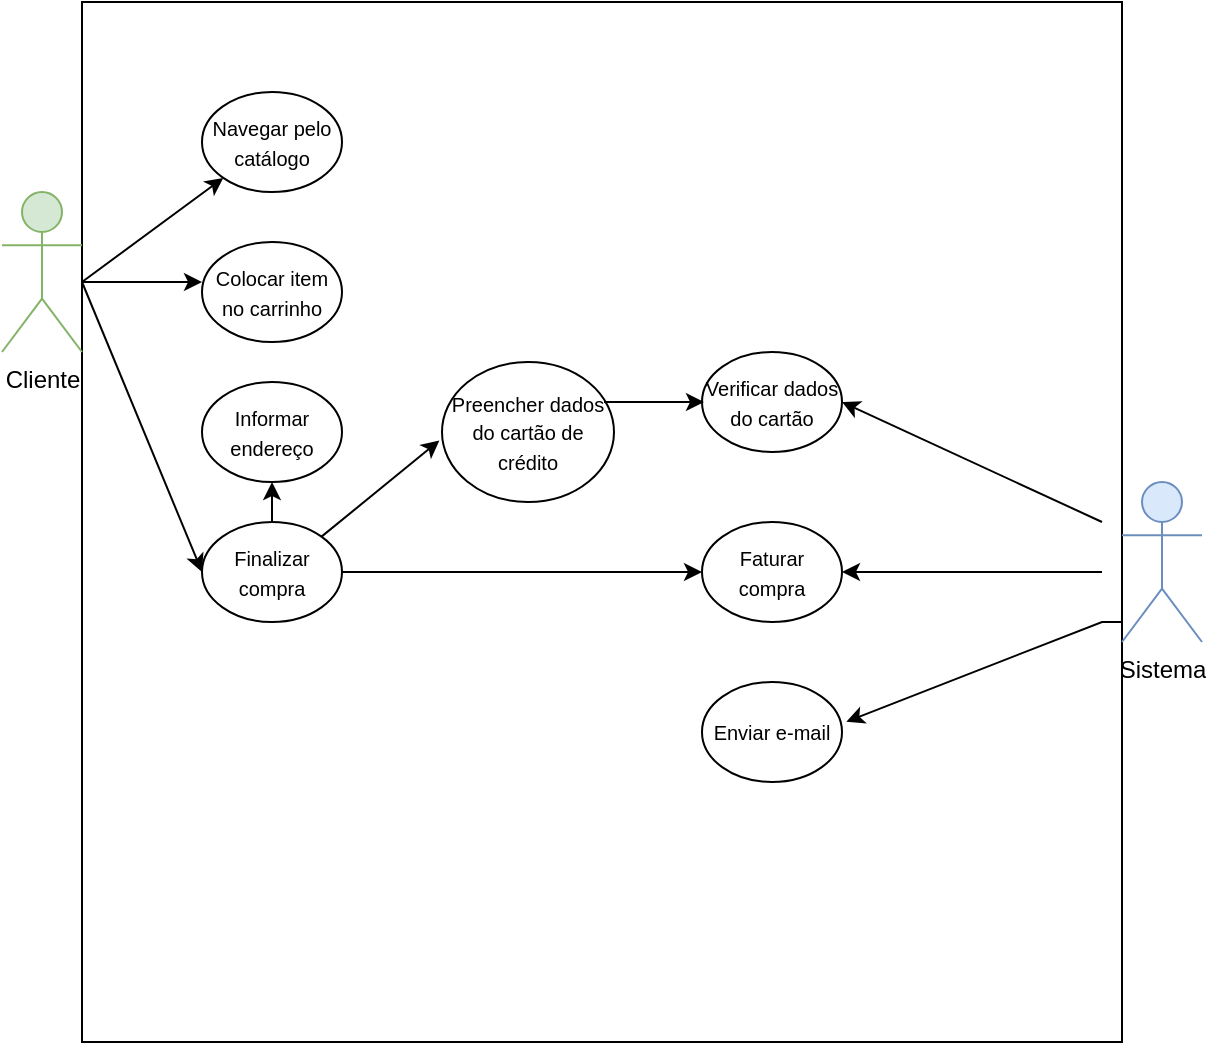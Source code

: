 <mxfile version="26.1.0" pages="7">
  <diagram name="Casos de uso" id="3kVIo4eg2QqNgPROLwEW">
    <mxGraphModel dx="2391" dy="1103" grid="1" gridSize="10" guides="1" tooltips="1" connect="1" arrows="1" fold="1" page="1" pageScale="1" pageWidth="827" pageHeight="1169" math="0" shadow="0">
      <root>
        <mxCell id="0" />
        <mxCell id="1" parent="0" />
        <mxCell id="ZWJqEuKlQdRkLdHSnDZM-1" value="" style="whiteSpace=wrap;html=1;aspect=fixed;" vertex="1" parent="1">
          <mxGeometry x="154" y="280" width="520" height="520" as="geometry" />
        </mxCell>
        <mxCell id="ZWJqEuKlQdRkLdHSnDZM-2" value="Cliente" style="shape=umlActor;verticalLabelPosition=bottom;verticalAlign=top;html=1;outlineConnect=0;fillColor=#d5e8d4;strokeColor=#82b366;" vertex="1" parent="1">
          <mxGeometry x="114" y="375" width="40" height="80" as="geometry" />
        </mxCell>
        <mxCell id="ZWJqEuKlQdRkLdHSnDZM-3" value="Sistema" style="shape=umlActor;verticalLabelPosition=bottom;verticalAlign=top;html=1;outlineConnect=0;fillColor=#dae8fc;strokeColor=#6c8ebf;" vertex="1" parent="1">
          <mxGeometry x="674" y="520" width="40" height="80" as="geometry" />
        </mxCell>
        <mxCell id="ZWJqEuKlQdRkLdHSnDZM-4" value="&lt;font size=&quot;1&quot;&gt;Navegar pelo catálogo&lt;/font&gt;" style="ellipse;whiteSpace=wrap;html=1;" vertex="1" parent="1">
          <mxGeometry x="214" y="325" width="70" height="50" as="geometry" />
        </mxCell>
        <mxCell id="ZWJqEuKlQdRkLdHSnDZM-5" value="&lt;font size=&quot;1&quot;&gt;Colocar item no carrinho&lt;/font&gt;" style="ellipse;whiteSpace=wrap;html=1;" vertex="1" parent="1">
          <mxGeometry x="214" y="400" width="70" height="50" as="geometry" />
        </mxCell>
        <mxCell id="ZWJqEuKlQdRkLdHSnDZM-6" value="&lt;font size=&quot;1&quot;&gt;Finalizar compra&lt;/font&gt;" style="ellipse;whiteSpace=wrap;html=1;" vertex="1" parent="1">
          <mxGeometry x="214" y="540" width="70" height="50" as="geometry" />
        </mxCell>
        <mxCell id="ZWJqEuKlQdRkLdHSnDZM-7" value="&lt;font size=&quot;1&quot;&gt;Informar endereço&lt;/font&gt;" style="ellipse;whiteSpace=wrap;html=1;" vertex="1" parent="1">
          <mxGeometry x="214" y="470" width="70" height="50" as="geometry" />
        </mxCell>
        <mxCell id="ZWJqEuKlQdRkLdHSnDZM-8" value="&lt;font size=&quot;1&quot;&gt;Preencher dados do cartão de crédito&lt;/font&gt;" style="ellipse;whiteSpace=wrap;html=1;" vertex="1" parent="1">
          <mxGeometry x="334" y="460" width="86" height="70" as="geometry" />
        </mxCell>
        <mxCell id="ZWJqEuKlQdRkLdHSnDZM-9" value="&lt;font size=&quot;1&quot;&gt;Verificar dados do cartão&lt;/font&gt;" style="ellipse;whiteSpace=wrap;html=1;" vertex="1" parent="1">
          <mxGeometry x="464" y="455" width="70" height="50" as="geometry" />
        </mxCell>
        <mxCell id="ZWJqEuKlQdRkLdHSnDZM-10" value="&lt;font size=&quot;1&quot;&gt;Faturar compra&lt;/font&gt;" style="ellipse;whiteSpace=wrap;html=1;" vertex="1" parent="1">
          <mxGeometry x="464" y="540" width="70" height="50" as="geometry" />
        </mxCell>
        <mxCell id="ZWJqEuKlQdRkLdHSnDZM-11" value="&lt;font size=&quot;1&quot;&gt;Enviar e-mail&lt;/font&gt;" style="ellipse;whiteSpace=wrap;html=1;" vertex="1" parent="1">
          <mxGeometry x="464" y="620" width="70" height="50" as="geometry" />
        </mxCell>
        <mxCell id="ZWJqEuKlQdRkLdHSnDZM-12" value="" style="endArrow=classic;html=1;rounded=0;entryX=1.031;entryY=0.397;entryDx=0;entryDy=0;entryPerimeter=0;" edge="1" parent="1" target="ZWJqEuKlQdRkLdHSnDZM-11">
          <mxGeometry width="50" height="50" relative="1" as="geometry">
            <mxPoint x="674" y="590" as="sourcePoint" />
            <mxPoint x="544" y="590" as="targetPoint" />
            <Array as="points">
              <mxPoint x="664" y="590" />
            </Array>
          </mxGeometry>
        </mxCell>
        <mxCell id="ZWJqEuKlQdRkLdHSnDZM-13" value="" style="endArrow=classic;html=1;rounded=0;entryX=1;entryY=0.5;entryDx=0;entryDy=0;" edge="1" parent="1" target="ZWJqEuKlQdRkLdHSnDZM-10">
          <mxGeometry width="50" height="50" relative="1" as="geometry">
            <mxPoint x="664" y="565" as="sourcePoint" />
            <mxPoint x="544" y="530" as="targetPoint" />
            <Array as="points">
              <mxPoint x="604" y="565" />
            </Array>
          </mxGeometry>
        </mxCell>
        <mxCell id="ZWJqEuKlQdRkLdHSnDZM-14" value="" style="endArrow=classic;html=1;rounded=0;entryX=1;entryY=0.5;entryDx=0;entryDy=0;" edge="1" parent="1" target="ZWJqEuKlQdRkLdHSnDZM-9">
          <mxGeometry width="50" height="50" relative="1" as="geometry">
            <mxPoint x="664" y="540" as="sourcePoint" />
            <mxPoint x="544" y="460" as="targetPoint" />
            <Array as="points" />
          </mxGeometry>
        </mxCell>
        <mxCell id="ZWJqEuKlQdRkLdHSnDZM-15" value="" style="endArrow=classic;html=1;rounded=0;entryX=0;entryY=0.5;entryDx=0;entryDy=0;" edge="1" parent="1">
          <mxGeometry width="50" height="50" relative="1" as="geometry">
            <mxPoint x="415" y="480" as="sourcePoint" />
            <mxPoint x="465.0" y="480" as="targetPoint" />
          </mxGeometry>
        </mxCell>
        <mxCell id="ZWJqEuKlQdRkLdHSnDZM-16" value="" style="endArrow=classic;html=1;rounded=0;" edge="1" parent="1" target="ZWJqEuKlQdRkLdHSnDZM-4">
          <mxGeometry width="50" height="50" relative="1" as="geometry">
            <mxPoint x="154" y="420" as="sourcePoint" />
            <mxPoint x="444" y="470" as="targetPoint" />
          </mxGeometry>
        </mxCell>
        <mxCell id="ZWJqEuKlQdRkLdHSnDZM-17" value="" style="endArrow=classic;html=1;rounded=0;entryX=0;entryY=0.4;entryDx=0;entryDy=0;entryPerimeter=0;" edge="1" parent="1" target="ZWJqEuKlQdRkLdHSnDZM-5">
          <mxGeometry width="50" height="50" relative="1" as="geometry">
            <mxPoint x="154" y="420" as="sourcePoint" />
            <mxPoint x="204" y="420" as="targetPoint" />
          </mxGeometry>
        </mxCell>
        <mxCell id="ZWJqEuKlQdRkLdHSnDZM-18" value="" style="endArrow=classic;html=1;rounded=0;entryX=0.5;entryY=1;entryDx=0;entryDy=0;exitX=0.5;exitY=0;exitDx=0;exitDy=0;" edge="1" parent="1" source="ZWJqEuKlQdRkLdHSnDZM-6" target="ZWJqEuKlQdRkLdHSnDZM-7">
          <mxGeometry width="50" height="50" relative="1" as="geometry">
            <mxPoint x="154" y="420" as="sourcePoint" />
            <mxPoint x="214" y="430" as="targetPoint" />
          </mxGeometry>
        </mxCell>
        <mxCell id="ZWJqEuKlQdRkLdHSnDZM-19" value="" style="endArrow=classic;html=1;rounded=0;entryX=0;entryY=0.5;entryDx=0;entryDy=0;" edge="1" parent="1" target="ZWJqEuKlQdRkLdHSnDZM-6">
          <mxGeometry width="50" height="50" relative="1" as="geometry">
            <mxPoint x="154" y="420" as="sourcePoint" />
            <mxPoint x="184" y="490" as="targetPoint" />
          </mxGeometry>
        </mxCell>
        <mxCell id="ZWJqEuKlQdRkLdHSnDZM-20" value="" style="endArrow=classic;html=1;rounded=0;exitX=1;exitY=0;exitDx=0;exitDy=0;entryX=-0.015;entryY=0.561;entryDx=0;entryDy=0;entryPerimeter=0;" edge="1" parent="1" source="ZWJqEuKlQdRkLdHSnDZM-6" target="ZWJqEuKlQdRkLdHSnDZM-8">
          <mxGeometry width="50" height="50" relative="1" as="geometry">
            <mxPoint x="272" y="550" as="sourcePoint" />
            <mxPoint x="322" y="500" as="targetPoint" />
            <Array as="points" />
          </mxGeometry>
        </mxCell>
        <mxCell id="ZWJqEuKlQdRkLdHSnDZM-21" value="" style="endArrow=classic;html=1;rounded=0;exitX=1;exitY=0.5;exitDx=0;exitDy=0;entryX=0;entryY=0.5;entryDx=0;entryDy=0;" edge="1" parent="1" source="ZWJqEuKlQdRkLdHSnDZM-6" target="ZWJqEuKlQdRkLdHSnDZM-10">
          <mxGeometry width="50" height="50" relative="1" as="geometry">
            <mxPoint x="383" y="590" as="sourcePoint" />
            <mxPoint x="433" y="540" as="targetPoint" />
            <Array as="points" />
          </mxGeometry>
        </mxCell>
      </root>
    </mxGraphModel>
  </diagram>
  <diagram id="XcXWkTseDFi1jz7Rpbh6" name="Classes">
    <mxGraphModel dx="1674" dy="772" grid="1" gridSize="10" guides="1" tooltips="1" connect="1" arrows="1" fold="1" page="1" pageScale="1" pageWidth="827" pageHeight="1169" math="0" shadow="0">
      <root>
        <mxCell id="0" />
        <mxCell id="1" parent="0" />
        <mxCell id="19qytxaOB_nF2SuPqsgH-1" value="Paciente" style="swimlane;fontStyle=0;childLayout=stackLayout;horizontal=1;startSize=30;horizontalStack=0;resizeParent=1;resizeParentMax=0;resizeLast=0;collapsible=1;marginBottom=0;whiteSpace=wrap;html=1;" vertex="1" parent="1">
          <mxGeometry x="160" y="330" width="140" height="260" as="geometry" />
        </mxCell>
        <mxCell id="19qytxaOB_nF2SuPqsgH-2" value="+ IdPaciente" style="text;strokeColor=none;fillColor=none;align=left;verticalAlign=middle;spacingLeft=4;spacingRight=4;overflow=hidden;points=[[0,0.5],[1,0.5]];portConstraint=eastwest;rotatable=0;whiteSpace=wrap;html=1;" vertex="1" parent="19qytxaOB_nF2SuPqsgH-1">
          <mxGeometry y="30" width="140" height="30" as="geometry" />
        </mxCell>
        <mxCell id="19qytxaOB_nF2SuPqsgH-3" value="+ Nome" style="text;strokeColor=none;fillColor=none;align=left;verticalAlign=middle;spacingLeft=4;spacingRight=4;overflow=hidden;points=[[0,0.5],[1,0.5]];portConstraint=eastwest;rotatable=0;whiteSpace=wrap;html=1;" vertex="1" parent="19qytxaOB_nF2SuPqsgH-1">
          <mxGeometry y="60" width="140" height="30" as="geometry" />
        </mxCell>
        <mxCell id="19qytxaOB_nF2SuPqsgH-4" value="+DataCadastro" style="text;strokeColor=none;fillColor=none;align=left;verticalAlign=middle;spacingLeft=4;spacingRight=4;overflow=hidden;points=[[0,0.5],[1,0.5]];portConstraint=eastwest;rotatable=0;whiteSpace=wrap;html=1;" vertex="1" parent="19qytxaOB_nF2SuPqsgH-1">
          <mxGeometry y="90" width="140" height="30" as="geometry" />
        </mxCell>
        <mxCell id="19qytxaOB_nF2SuPqsgH-5" value="+DataNascimento" style="text;strokeColor=none;fillColor=none;align=left;verticalAlign=middle;spacingLeft=4;spacingRight=4;overflow=hidden;points=[[0,0.5],[1,0.5]];portConstraint=eastwest;rotatable=0;whiteSpace=wrap;html=1;" vertex="1" parent="19qytxaOB_nF2SuPqsgH-1">
          <mxGeometry y="120" width="140" height="30" as="geometry" />
        </mxCell>
        <mxCell id="19qytxaOB_nF2SuPqsgH-6" value="+Sexo" style="text;strokeColor=none;fillColor=none;align=left;verticalAlign=middle;spacingLeft=4;spacingRight=4;overflow=hidden;points=[[0,0.5],[1,0.5]];portConstraint=eastwest;rotatable=0;whiteSpace=wrap;html=1;" vertex="1" parent="19qytxaOB_nF2SuPqsgH-1">
          <mxGeometry y="150" width="140" height="30" as="geometry" />
        </mxCell>
        <mxCell id="19qytxaOB_nF2SuPqsgH-7" value="+Sintoma" style="text;strokeColor=none;fillColor=none;align=left;verticalAlign=middle;spacingLeft=4;spacingRight=4;overflow=hidden;points=[[0,0.5],[1,0.5]];portConstraint=eastwest;rotatable=0;whiteSpace=wrap;html=1;" vertex="1" parent="19qytxaOB_nF2SuPqsgH-1">
          <mxGeometry y="180" width="140" height="30" as="geometry" />
        </mxCell>
        <mxCell id="19qytxaOB_nF2SuPqsgH-8" value="+setDados()&lt;div&gt;+getDados()&lt;/div&gt;&lt;div&gt;+calcIdade&lt;/div&gt;" style="text;strokeColor=default;fillColor=none;align=left;verticalAlign=middle;spacingLeft=4;spacingRight=4;overflow=hidden;points=[[0,0.5],[1,0.5]];portConstraint=eastwest;rotatable=0;whiteSpace=wrap;html=1;" vertex="1" parent="19qytxaOB_nF2SuPqsgH-1">
          <mxGeometry y="210" width="140" height="50" as="geometry" />
        </mxCell>
        <mxCell id="19qytxaOB_nF2SuPqsgH-9" value="" style="rhombus;whiteSpace=wrap;html=1;fillColor=#FFFFFF;" vertex="1" parent="1">
          <mxGeometry x="300" y="420" width="46" height="20" as="geometry" />
        </mxCell>
        <mxCell id="19qytxaOB_nF2SuPqsgH-10" value="" style="endArrow=none;html=1;rounded=0;exitX=1;exitY=0.5;exitDx=0;exitDy=0;" edge="1" parent="1" source="19qytxaOB_nF2SuPqsgH-9">
          <mxGeometry width="50" height="50" relative="1" as="geometry">
            <mxPoint x="380" y="440" as="sourcePoint" />
            <mxPoint x="450" y="430" as="targetPoint" />
          </mxGeometry>
        </mxCell>
        <mxCell id="19qytxaOB_nF2SuPqsgH-11" value="Sessão" style="swimlane;fontStyle=1;align=center;verticalAlign=top;childLayout=stackLayout;horizontal=1;startSize=26;horizontalStack=0;resizeParent=1;resizeParentMax=0;resizeLast=0;collapsible=1;marginBottom=0;whiteSpace=wrap;html=1;" vertex="1" parent="1">
          <mxGeometry x="310" y="595" width="160" height="132" as="geometry" />
        </mxCell>
        <mxCell id="19qytxaOB_nF2SuPqsgH-12" value="+DataSeccao&lt;div&gt;+Rendimento&lt;/div&gt;&lt;div&gt;+NivelDor&lt;/div&gt;&lt;div&gt;+NívelSistema&lt;/div&gt;" style="text;strokeColor=none;fillColor=none;align=left;verticalAlign=top;spacingLeft=4;spacingRight=4;overflow=hidden;rotatable=0;points=[[0,0.5],[1,0.5]];portConstraint=eastwest;whiteSpace=wrap;html=1;" vertex="1" parent="19qytxaOB_nF2SuPqsgH-11">
          <mxGeometry y="26" width="160" height="94" as="geometry" />
        </mxCell>
        <mxCell id="19qytxaOB_nF2SuPqsgH-13" value="" style="line;strokeWidth=1;fillColor=none;align=left;verticalAlign=middle;spacingTop=-1;spacingLeft=3;spacingRight=3;rotatable=0;labelPosition=right;points=[];portConstraint=eastwest;strokeColor=inherit;" vertex="1" parent="19qytxaOB_nF2SuPqsgH-11">
          <mxGeometry y="120" width="160" height="12" as="geometry" />
        </mxCell>
        <mxCell id="19qytxaOB_nF2SuPqsgH-14" value="" style="group" vertex="1" connectable="0" parent="1">
          <mxGeometry x="550" y="620" width="140" height="60" as="geometry" />
        </mxCell>
        <mxCell id="19qytxaOB_nF2SuPqsgH-15" value="&lt;div style=&quot;text-align: left;&quot;&gt;&lt;span style=&quot;background-color: transparent; color: light-dark(rgb(0, 0, 0), rgb(255, 255, 255));&quot;&gt;&amp;nbsp; &amp;nbsp; &amp;nbsp; &amp;lt;&amp;lt;signal&amp;gt;&amp;gt;&lt;/span&gt;&lt;/div&gt;&lt;div style=&quot;text-align: left;&quot;&gt;&lt;span style=&quot;background-color: transparent; color: light-dark(rgb(0, 0, 0), rgb(255, 255, 255));&quot;&gt;&lt;b&gt;Terapia aumentada&lt;/b&gt;&lt;/span&gt;&lt;/div&gt;" style="html=1;whiteSpace=wrap;" vertex="1" parent="19qytxaOB_nF2SuPqsgH-14">
          <mxGeometry width="140" height="40" as="geometry" />
        </mxCell>
        <mxCell id="19qytxaOB_nF2SuPqsgH-16" value="&lt;div style=&quot;text-align: left;&quot;&gt;&lt;br&gt;&lt;/div&gt;" style="html=1;whiteSpace=wrap;" vertex="1" parent="19qytxaOB_nF2SuPqsgH-14">
          <mxGeometry y="40" width="140" height="10" as="geometry" />
        </mxCell>
        <mxCell id="19qytxaOB_nF2SuPqsgH-17" value="&lt;div style=&quot;text-align: left;&quot;&gt;&lt;br&gt;&lt;/div&gt;" style="html=1;whiteSpace=wrap;" vertex="1" parent="19qytxaOB_nF2SuPqsgH-14">
          <mxGeometry y="50" width="140" height="10" as="geometry" />
        </mxCell>
        <mxCell id="19qytxaOB_nF2SuPqsgH-18" value="" style="group" vertex="1" connectable="0" parent="1">
          <mxGeometry x="670" y="390" width="140" height="60" as="geometry" />
        </mxCell>
        <mxCell id="19qytxaOB_nF2SuPqsgH-19" value="&lt;p style=&quot;margin:0px;margin-top:4px;text-align:center;&quot;&gt;&lt;b&gt;Avaliação&lt;/b&gt;&lt;/p&gt;" style="verticalAlign=top;align=left;overflow=fill;html=1;whiteSpace=wrap;" vertex="1" parent="19qytxaOB_nF2SuPqsgH-18">
          <mxGeometry width="140" height="20" as="geometry" />
        </mxCell>
        <mxCell id="19qytxaOB_nF2SuPqsgH-20" value="&lt;div style=&quot;text-align: left;&quot;&gt;&lt;br&gt;&lt;/div&gt;" style="html=1;whiteSpace=wrap;" vertex="1" parent="19qytxaOB_nF2SuPqsgH-18">
          <mxGeometry y="20" width="140" height="10" as="geometry" />
        </mxCell>
        <mxCell id="19qytxaOB_nF2SuPqsgH-21" value="&lt;div style=&quot;text-align: left;&quot;&gt;&lt;br&gt;&lt;/div&gt;" style="html=1;whiteSpace=wrap;" vertex="1" parent="19qytxaOB_nF2SuPqsgH-18">
          <mxGeometry y="30" width="140" height="30" as="geometry" />
        </mxCell>
        <mxCell id="19qytxaOB_nF2SuPqsgH-22" value="" style="endArrow=none;html=1;rounded=0;exitX=1;exitY=0.5;exitDx=0;exitDy=0;" edge="1" parent="19qytxaOB_nF2SuPqsgH-18">
          <mxGeometry width="50" height="50" relative="1" as="geometry">
            <mxPoint x="-35" y="20" as="sourcePoint" />
            <mxPoint x="69" y="20" as="targetPoint" />
          </mxGeometry>
        </mxCell>
        <mxCell id="19qytxaOB_nF2SuPqsgH-23" value="Terapia" style="swimlane;fontStyle=0;childLayout=stackLayout;horizontal=1;startSize=30;horizontalStack=0;resizeParent=1;resizeParentMax=0;resizeLast=0;collapsible=1;marginBottom=0;whiteSpace=wrap;html=1;" vertex="1" parent="1">
          <mxGeometry x="450" y="270" width="140" height="170" as="geometry" />
        </mxCell>
        <mxCell id="19qytxaOB_nF2SuPqsgH-24" value="+IdTerapia" style="text;strokeColor=none;fillColor=none;align=left;verticalAlign=middle;spacingLeft=4;spacingRight=4;overflow=hidden;points=[[0,0.5],[1,0.5]];portConstraint=eastwest;rotatable=0;whiteSpace=wrap;html=1;" vertex="1" parent="19qytxaOB_nF2SuPqsgH-23">
          <mxGeometry y="30" width="140" height="30" as="geometry" />
        </mxCell>
        <mxCell id="19qytxaOB_nF2SuPqsgH-25" value="+DataInicio" style="text;strokeColor=none;fillColor=none;align=left;verticalAlign=middle;spacingLeft=4;spacingRight=4;overflow=hidden;points=[[0,0.5],[1,0.5]];portConstraint=eastwest;rotatable=0;whiteSpace=wrap;html=1;" vertex="1" parent="19qytxaOB_nF2SuPqsgH-23">
          <mxGeometry y="60" width="140" height="30" as="geometry" />
        </mxCell>
        <mxCell id="19qytxaOB_nF2SuPqsgH-26" value="+DataFinal" style="text;strokeColor=none;fillColor=none;align=left;verticalAlign=middle;spacingLeft=4;spacingRight=4;overflow=hidden;points=[[0,0.5],[1,0.5]];portConstraint=eastwest;rotatable=0;whiteSpace=wrap;html=1;" vertex="1" parent="19qytxaOB_nF2SuPqsgH-23">
          <mxGeometry y="90" width="140" height="30" as="geometry" />
        </mxCell>
        <mxCell id="19qytxaOB_nF2SuPqsgH-27" value="+Capacidade" style="text;strokeColor=none;fillColor=none;align=left;verticalAlign=middle;spacingLeft=4;spacingRight=4;overflow=hidden;points=[[0,0.5],[1,0.5]];portConstraint=eastwest;rotatable=0;whiteSpace=wrap;html=1;" vertex="1" parent="19qytxaOB_nF2SuPqsgH-23">
          <mxGeometry y="120" width="140" height="30" as="geometry" />
        </mxCell>
        <mxCell id="19qytxaOB_nF2SuPqsgH-28" value="" style="text;strokeColor=default;fillColor=none;align=left;verticalAlign=middle;spacingLeft=4;spacingRight=4;overflow=hidden;points=[[0,0.5],[1,0.5]];portConstraint=eastwest;rotatable=0;whiteSpace=wrap;html=1;" vertex="1" parent="19qytxaOB_nF2SuPqsgH-23">
          <mxGeometry y="150" width="140" height="20" as="geometry" />
        </mxCell>
        <mxCell id="19qytxaOB_nF2SuPqsgH-29" value="" style="rhombus;whiteSpace=wrap;html=1;fillColor=#030303;rotation=-60;" vertex="1" parent="1">
          <mxGeometry x="440" y="451" width="46" height="20" as="geometry" />
        </mxCell>
        <mxCell id="19qytxaOB_nF2SuPqsgH-30" value="" style="endArrow=none;html=1;rounded=0;" edge="1" parent="1" source="19qytxaOB_nF2SuPqsgH-11">
          <mxGeometry width="50" height="50" relative="1" as="geometry">
            <mxPoint x="403" y="529" as="sourcePoint" />
            <mxPoint x="453" y="479" as="targetPoint" />
          </mxGeometry>
        </mxCell>
        <mxCell id="19qytxaOB_nF2SuPqsgH-31" value="" style="endArrow=none;html=1;rounded=0;exitX=1.013;exitY=0.319;exitDx=0;exitDy=0;exitPerimeter=0;" edge="1" parent="1">
          <mxGeometry width="50" height="50" relative="1" as="geometry">
            <mxPoint x="471.08" y="650.986" as="sourcePoint" />
            <mxPoint x="549" y="650" as="targetPoint" />
          </mxGeometry>
        </mxCell>
        <mxCell id="19qytxaOB_nF2SuPqsgH-32" value="" style="rhombus;whiteSpace=wrap;html=1;fillColor=#FFFFFF;" vertex="1" parent="1">
          <mxGeometry x="590" y="400" width="46" height="20" as="geometry" />
        </mxCell>
      </root>
    </mxGraphModel>
  </diagram>
  <diagram id="UhNqE15dJ8dvsZCBLthf" name="Sequência">
    <mxGraphModel dx="792" dy="1940" grid="1" gridSize="10" guides="1" tooltips="1" connect="1" arrows="1" fold="1" page="1" pageScale="1" pageWidth="827" pageHeight="1169" math="0" shadow="0">
      <root>
        <mxCell id="0" />
        <mxCell id="1" parent="0" />
        <mxCell id="oKuGsZWZFQPHgcR68yrI-1" value="Cliente" style="rounded=0;whiteSpace=wrap;html=1;" vertex="1" parent="1">
          <mxGeometry x="150" y="-620" width="60" height="30" as="geometry" />
        </mxCell>
        <mxCell id="oKuGsZWZFQPHgcR68yrI-2" value="Hotel" style="rounded=0;whiteSpace=wrap;html=1;" vertex="1" parent="1">
          <mxGeometry x="378.5" y="-614" width="60" height="30" as="geometry" />
        </mxCell>
        <mxCell id="oKuGsZWZFQPHgcR68yrI-3" value="Apartamento" style="rounded=0;whiteSpace=wrap;html=1;" vertex="1" parent="1">
          <mxGeometry x="520" y="-614.5" width="80" height="30" as="geometry" />
        </mxCell>
        <mxCell id="oKuGsZWZFQPHgcR68yrI-6" value="Histórico" style="rounded=0;whiteSpace=wrap;html=1;" vertex="1" parent="1">
          <mxGeometry x="635" y="-614" width="80" height="30" as="geometry" />
        </mxCell>
        <mxCell id="oKuGsZWZFQPHgcR68yrI-7" value="" style="html=1;points=[[0,0,0,0,5],[0,1,0,0,-5],[1,0,0,0,5],[1,1,0,0,-5]];perimeter=orthogonalPerimeter;outlineConnect=0;targetShapes=umlLifeline;portConstraint=eastwest;newEdgeStyle={&quot;curved&quot;:0,&quot;rounded&quot;:0};" vertex="1" parent="1">
          <mxGeometry x="403" y="-560" width="11" height="150" as="geometry" />
        </mxCell>
        <mxCell id="oKuGsZWZFQPHgcR68yrI-8" value="1 : RequisitaApartamento(tipo)" style="html=1;verticalAlign=bottom;endArrow=block;curved=0;rounded=0;entryX=0;entryY=0;entryDx=0;entryDy=5;entryPerimeter=0;" edge="1" target="oKuGsZWZFQPHgcR68yrI-7" parent="1">
          <mxGeometry relative="1" as="geometry">
            <mxPoint x="190" y="-555" as="sourcePoint" />
          </mxGeometry>
        </mxCell>
        <mxCell id="oKuGsZWZFQPHgcR68yrI-9" value="7 AprovaTransacao(Apartamento)" style="html=1;verticalAlign=bottom;endArrow=open;dashed=1;endSize=8;curved=0;rounded=0;exitX=1;exitY=1;exitDx=0;exitDy=-5;" edge="1" source="oKuGsZWZFQPHgcR68yrI-7" parent="1">
          <mxGeometry relative="1" as="geometry">
            <mxPoint x="190" y="-415" as="targetPoint" />
          </mxGeometry>
        </mxCell>
        <mxCell id="oKuGsZWZFQPHgcR68yrI-11" value="" style="endArrow=none;dashed=1;html=1;rounded=0;" edge="1" parent="1">
          <mxGeometry width="50" height="50" relative="1" as="geometry">
            <mxPoint x="190" y="-340" as="sourcePoint" />
            <mxPoint x="190" y="-590" as="targetPoint" />
          </mxGeometry>
        </mxCell>
        <mxCell id="oKuGsZWZFQPHgcR68yrI-12" value="" style="endArrow=none;dashed=1;html=1;rounded=0;exitX=0;exitY=0;exitDx=0;exitDy=5;exitPerimeter=0;" edge="1" parent="1">
          <mxGeometry width="50" height="50" relative="1" as="geometry">
            <mxPoint x="408" y="-561" as="sourcePoint" />
            <mxPoint x="407" y="-586" as="targetPoint" />
          </mxGeometry>
        </mxCell>
        <mxCell id="oKuGsZWZFQPHgcR68yrI-13" value="" style="html=1;points=[[0,0,0,0,5],[0,1,0,0,-5],[1,0,0,0,5],[1,1,0,0,-5]];perimeter=orthogonalPerimeter;outlineConnect=0;targetShapes=umlLifeline;portConstraint=eastwest;newEdgeStyle={&quot;curved&quot;:0,&quot;rounded&quot;:0};" vertex="1" parent="1">
          <mxGeometry x="550" y="-500" width="10" height="40" as="geometry" />
        </mxCell>
        <mxCell id="oKuGsZWZFQPHgcR68yrI-14" value="4 : RequisitosApartamento&amp;nbsp;" style="html=1;verticalAlign=bottom;endArrow=block;curved=0;rounded=0;entryX=0;entryY=0;entryDx=0;entryDy=5;" edge="1" target="oKuGsZWZFQPHgcR68yrI-13" parent="1">
          <mxGeometry relative="1" as="geometry">
            <mxPoint x="414" y="-495" as="sourcePoint" />
          </mxGeometry>
        </mxCell>
        <mxCell id="oKuGsZWZFQPHgcR68yrI-15" value="5 : Apartamento" style="html=1;verticalAlign=bottom;endArrow=open;dashed=1;endSize=8;curved=0;rounded=0;exitX=0;exitY=1;exitDx=0;exitDy=-5;" edge="1" source="oKuGsZWZFQPHgcR68yrI-13" parent="1" target="oKuGsZWZFQPHgcR68yrI-7">
          <mxGeometry relative="1" as="geometry">
            <mxPoint x="414" y="-425" as="targetPoint" />
            <mxPoint as="offset" />
          </mxGeometry>
        </mxCell>
        <mxCell id="FxP389dqnxSokWRROWBX-1" value="" style="html=1;points=[[0,0,0,0,5],[0,1,0,0,-5],[1,0,0,0,5],[1,1,0,0,-5]];perimeter=orthogonalPerimeter;outlineConnect=0;targetShapes=umlLifeline;portConstraint=eastwest;newEdgeStyle={&quot;curved&quot;:0,&quot;rounded&quot;:0};" vertex="1" parent="1">
          <mxGeometry x="541" y="-433" width="10" height="30" as="geometry" />
        </mxCell>
        <mxCell id="FxP389dqnxSokWRROWBX-2" value="" style="endArrow=classic;html=1;rounded=0;" edge="1" parent="1" source="oKuGsZWZFQPHgcR68yrI-7">
          <mxGeometry width="50" height="50" relative="1" as="geometry">
            <mxPoint x="450" y="-417" as="sourcePoint" />
            <mxPoint x="540" y="-430" as="targetPoint" />
          </mxGeometry>
        </mxCell>
        <mxCell id="FxP389dqnxSokWRROWBX-3" value="6 : AtualizaStatus" style="text;html=1;align=center;verticalAlign=middle;whiteSpace=wrap;rounded=0;" vertex="1" parent="1">
          <mxGeometry x="410" y="-453" width="129" height="30" as="geometry" />
        </mxCell>
        <mxCell id="FxP389dqnxSokWRROWBX-4" value="" style="endArrow=none;dashed=1;html=1;rounded=0;" edge="1" parent="1">
          <mxGeometry width="50" height="50" relative="1" as="geometry">
            <mxPoint x="550" y="-340" as="sourcePoint" />
            <mxPoint x="550" y="-584" as="targetPoint" />
          </mxGeometry>
        </mxCell>
        <mxCell id="FxP389dqnxSokWRROWBX-5" value="" style="html=1;points=[[0,0,0,0,5],[0,1,0,0,-5],[1,0,0,0,5],[1,1,0,0,-5]];perimeter=orthogonalPerimeter;outlineConnect=0;targetShapes=umlLifeline;portConstraint=eastwest;newEdgeStyle={&quot;curved&quot;:0,&quot;rounded&quot;:0};" vertex="1" parent="1">
          <mxGeometry x="670" y="-560" width="10" height="60" as="geometry" />
        </mxCell>
        <mxCell id="FxP389dqnxSokWRROWBX-6" value="2 : ChecarHistorico" style="html=1;verticalAlign=bottom;endArrow=block;curved=0;rounded=0;entryX=0;entryY=0;entryDx=0;entryDy=5;exitX=1;exitY=0;exitDx=0;exitDy=5;exitPerimeter=0;" edge="1" target="FxP389dqnxSokWRROWBX-5" parent="1" source="oKuGsZWZFQPHgcR68yrI-7">
          <mxGeometry relative="1" as="geometry">
            <mxPoint x="600" y="-555" as="sourcePoint" />
          </mxGeometry>
        </mxCell>
        <mxCell id="FxP389dqnxSokWRROWBX-7" value="3 : Historico" style="html=1;verticalAlign=bottom;endArrow=open;dashed=1;endSize=8;curved=0;rounded=0;exitX=0;exitY=1;exitDx=0;exitDy=-5;" edge="1" parent="1" target="oKuGsZWZFQPHgcR68yrI-7">
          <mxGeometry relative="1" as="geometry">
            <mxPoint x="599" y="-524" as="targetPoint" />
            <mxPoint x="669" y="-524" as="sourcePoint" />
          </mxGeometry>
        </mxCell>
        <mxCell id="FxP389dqnxSokWRROWBX-9" value="" style="endArrow=none;dashed=1;html=1;rounded=0;" edge="1" parent="1">
          <mxGeometry width="50" height="50" relative="1" as="geometry">
            <mxPoint x="674.5" y="-341" as="sourcePoint" />
            <mxPoint x="674.5" y="-585" as="targetPoint" />
          </mxGeometry>
        </mxCell>
      </root>
    </mxGraphModel>
  </diagram>
  <diagram id="5S2aXdAPYr_6pLnDPbCW" name="Atividades">
    <mxGraphModel dx="792" dy="771" grid="1" gridSize="10" guides="1" tooltips="1" connect="1" arrows="1" fold="1" page="1" pageScale="1" pageWidth="827" pageHeight="1169" math="0" shadow="0">
      <root>
        <mxCell id="0" />
        <mxCell id="1" parent="0" />
        <mxCell id="mFW_4EwVeRKhxiUUQFK--2" style="edgeStyle=orthogonalEdgeStyle;rounded=0;orthogonalLoop=1;jettySize=auto;html=1;exitX=0.5;exitY=1;exitDx=0;exitDy=0;fillColor=#f8cecc;strokeColor=#FF0000;" edge="1" parent="1" source="mFW_4EwVeRKhxiUUQFK--1">
          <mxGeometry relative="1" as="geometry">
            <mxPoint x="180" y="300" as="targetPoint" />
          </mxGeometry>
        </mxCell>
        <mxCell id="mFW_4EwVeRKhxiUUQFK--1" value="" style="ellipse;html=1;shape=endState;fillColor=#000000;strokeColor=#ff0000;" vertex="1" parent="1">
          <mxGeometry x="170" y="200" width="20" height="20" as="geometry" />
        </mxCell>
        <mxCell id="mFW_4EwVeRKhxiUUQFK--3" value="Informa novo código do cliente" style="rounded=1;whiteSpace=wrap;html=1;arcSize=40;fontColor=#000000;fillColor=#ffffc0;strokeColor=#ff0000;" vertex="1" parent="1">
          <mxGeometry x="120" y="300" width="120" height="40" as="geometry" />
        </mxCell>
        <mxCell id="mFW_4EwVeRKhxiUUQFK--4" value="" style="edgeStyle=orthogonalEdgeStyle;html=1;verticalAlign=bottom;endArrow=open;endSize=8;strokeColor=#ff0000;rounded=0;" edge="1" source="mFW_4EwVeRKhxiUUQFK--3" parent="1">
          <mxGeometry relative="1" as="geometry">
            <mxPoint x="180" y="400" as="targetPoint" />
          </mxGeometry>
        </mxCell>
        <mxCell id="mFW_4EwVeRKhxiUUQFK--7" value="Verifica se o cliente&lt;div&gt;já existe&lt;/div&gt;" style="rounded=1;whiteSpace=wrap;html=1;arcSize=40;fontColor=#000000;fillColor=#ffffc0;strokeColor=#ff0000;" vertex="1" parent="1">
          <mxGeometry x="120" y="400" width="120" height="40" as="geometry" />
        </mxCell>
        <mxCell id="mFW_4EwVeRKhxiUUQFK--8" value="" style="edgeStyle=orthogonalEdgeStyle;html=1;verticalAlign=bottom;endArrow=open;endSize=8;strokeColor=#ff0000;rounded=0;" edge="1" source="mFW_4EwVeRKhxiUUQFK--7" parent="1">
          <mxGeometry relative="1" as="geometry">
            <mxPoint x="180" y="500" as="targetPoint" />
          </mxGeometry>
        </mxCell>
        <mxCell id="mFW_4EwVeRKhxiUUQFK--9" value="Condition" style="rhombus;whiteSpace=wrap;html=1;fontColor=#000000;fillColor=#ffffc0;strokeColor=#ff0000;" vertex="1" parent="1">
          <mxGeometry x="140" y="500" width="80" height="40" as="geometry" />
        </mxCell>
        <mxCell id="mFW_4EwVeRKhxiUUQFK--10" value="[ Cliente não existe ]" style="edgeStyle=orthogonalEdgeStyle;html=1;align=left;verticalAlign=bottom;endArrow=open;endSize=8;strokeColor=#ff0000;rounded=0;" edge="1" source="mFW_4EwVeRKhxiUUQFK--9" parent="1">
          <mxGeometry x="-1" relative="1" as="geometry">
            <mxPoint x="340" y="520" as="targetPoint" />
          </mxGeometry>
        </mxCell>
        <mxCell id="mFW_4EwVeRKhxiUUQFK--11" value="[ Cliente já existe ]" style="edgeStyle=orthogonalEdgeStyle;html=1;align=left;verticalAlign=top;endArrow=open;endSize=8;strokeColor=#ff0000;rounded=0;" edge="1" source="mFW_4EwVeRKhxiUUQFK--9" parent="1">
          <mxGeometry x="-1" relative="1" as="geometry">
            <mxPoint x="180" y="620" as="targetPoint" />
          </mxGeometry>
        </mxCell>
        <mxCell id="mFW_4EwVeRKhxiUUQFK--12" value="Exibe mensagem ao&amp;nbsp;&lt;div&gt;usuário&lt;/div&gt;" style="rounded=1;whiteSpace=wrap;html=1;arcSize=40;fontColor=#000000;fillColor=#ffffc0;strokeColor=#ff0000;" vertex="1" parent="1">
          <mxGeometry x="120" y="620" width="120" height="40" as="geometry" />
        </mxCell>
        <mxCell id="mFW_4EwVeRKhxiUUQFK--13" value="" style="edgeStyle=orthogonalEdgeStyle;html=1;verticalAlign=bottom;endArrow=open;endSize=8;strokeColor=#ff0000;rounded=0;" edge="1" source="mFW_4EwVeRKhxiUUQFK--12" parent="1">
          <mxGeometry relative="1" as="geometry">
            <mxPoint x="180" y="720" as="targetPoint" />
          </mxGeometry>
        </mxCell>
        <mxCell id="mFW_4EwVeRKhxiUUQFK--14" value="" style="ellipse;html=1;shape=endState;fillColor=#000000;strokeColor=#ff0000;" vertex="1" parent="1">
          <mxGeometry x="170" y="720" width="20" height="20" as="geometry" />
        </mxCell>
        <mxCell id="mFW_4EwVeRKhxiUUQFK--15" value="Informa os dados do novo cliente" style="rounded=1;whiteSpace=wrap;html=1;arcSize=40;fontColor=#000000;fillColor=#ffffc0;strokeColor=#ff0000;" vertex="1" parent="1">
          <mxGeometry x="340" y="500" width="120" height="40" as="geometry" />
        </mxCell>
        <mxCell id="mFW_4EwVeRKhxiUUQFK--17" value="" style="edgeStyle=orthogonalEdgeStyle;html=1;align=left;verticalAlign=bottom;endArrow=open;endSize=8;strokeColor=#ff0000;rounded=0;" edge="1" parent="1">
          <mxGeometry x="-1" relative="1" as="geometry">
            <mxPoint x="530" y="520" as="targetPoint" />
            <mxPoint x="460" y="519.5" as="sourcePoint" />
          </mxGeometry>
        </mxCell>
        <mxCell id="mFW_4EwVeRKhxiUUQFK--19" value="Salva dados do cliente" style="rounded=1;whiteSpace=wrap;html=1;arcSize=40;fontColor=#000000;fillColor=#ffffc0;strokeColor=#ff0000;" vertex="1" parent="1">
          <mxGeometry x="530" y="500" width="120" height="40" as="geometry" />
        </mxCell>
        <mxCell id="mFW_4EwVeRKhxiUUQFK--24" value="" style="edgeStyle=orthogonalEdgeStyle;html=1;verticalAlign=bottom;endArrow=open;endSize=8;strokeColor=#ff0000;rounded=0;" edge="1" parent="1">
          <mxGeometry relative="1" as="geometry">
            <mxPoint x="590" y="580" as="targetPoint" />
            <mxPoint x="589.5" y="540" as="sourcePoint" />
          </mxGeometry>
        </mxCell>
        <mxCell id="mFW_4EwVeRKhxiUUQFK--25" value="" style="ellipse;html=1;shape=endState;fillColor=#000000;strokeColor=#ff0000;" vertex="1" parent="1">
          <mxGeometry x="580" y="579" width="20" height="20" as="geometry" />
        </mxCell>
      </root>
    </mxGraphModel>
  </diagram>
  <diagram id="DyGvh7ffM3gvUpMVv3Nd" name="Estados">
    <mxGraphModel dx="792" dy="771" grid="1" gridSize="10" guides="1" tooltips="1" connect="1" arrows="1" fold="1" page="1" pageScale="1" pageWidth="827" pageHeight="1169" math="0" shadow="0">
      <root>
        <mxCell id="0" />
        <mxCell id="1" parent="0" />
        <mxCell id="XL3BB7Aa9WFn70QWnyw7-3" value="" style="rounded=0;whiteSpace=wrap;html=1;" vertex="1" parent="1">
          <mxGeometry x="110" y="440" width="470" height="310" as="geometry" />
        </mxCell>
        <mxCell id="XL3BB7Aa9WFn70QWnyw7-2" value="Graduação" style="html=1;whiteSpace=wrap;" vertex="1" parent="1">
          <mxGeometry x="110" y="440" width="110" height="30" as="geometry" />
        </mxCell>
        <mxCell id="XL3BB7Aa9WFn70QWnyw7-6" style="edgeStyle=orthogonalEdgeStyle;rounded=0;orthogonalLoop=1;jettySize=auto;html=1;exitX=0.5;exitY=1;exitDx=0;exitDy=0;entryX=0;entryY=0.5;entryDx=0;entryDy=0;" edge="1" parent="1" source="XL3BB7Aa9WFn70QWnyw7-4" target="XL3BB7Aa9WFn70QWnyw7-5">
          <mxGeometry relative="1" as="geometry" />
        </mxCell>
        <mxCell id="XL3BB7Aa9WFn70QWnyw7-4" value="" style="ellipse;whiteSpace=wrap;html=1;aspect=fixed;fillColor=#000000;fontColor=#ffffff;strokeColor=#000000;" vertex="1" parent="1">
          <mxGeometry x="140" y="480" width="30" height="30" as="geometry" />
        </mxCell>
        <mxCell id="Y6_1W2XHJ_DTJsU5hkyV-1" style="edgeStyle=orthogonalEdgeStyle;rounded=0;orthogonalLoop=1;jettySize=auto;html=1;exitX=0.5;exitY=1;exitDx=0;exitDy=0;entryX=0;entryY=0.5;entryDx=0;entryDy=0;" edge="1" parent="1" source="XL3BB7Aa9WFn70QWnyw7-5" target="XL3BB7Aa9WFn70QWnyw7-7">
          <mxGeometry relative="1" as="geometry" />
        </mxCell>
        <mxCell id="XL3BB7Aa9WFn70QWnyw7-5" value="Calouro" style="rounded=1;whiteSpace=wrap;html=1;" vertex="1" parent="1">
          <mxGeometry x="200" y="520" width="90" height="30" as="geometry" />
        </mxCell>
        <mxCell id="Y6_1W2XHJ_DTJsU5hkyV-3" style="edgeStyle=orthogonalEdgeStyle;rounded=0;orthogonalLoop=1;jettySize=auto;html=1;exitX=0.5;exitY=1;exitDx=0;exitDy=0;entryX=0;entryY=0.5;entryDx=0;entryDy=0;" edge="1" parent="1" source="XL3BB7Aa9WFn70QWnyw7-7" target="Y6_1W2XHJ_DTJsU5hkyV-2">
          <mxGeometry relative="1" as="geometry" />
        </mxCell>
        <mxCell id="XL3BB7Aa9WFn70QWnyw7-7" value="Estudante do segundo ano" style="rounded=1;whiteSpace=wrap;html=1;" vertex="1" parent="1">
          <mxGeometry x="280" y="570" width="90" height="30" as="geometry" />
        </mxCell>
        <mxCell id="Y6_1W2XHJ_DTJsU5hkyV-6" style="edgeStyle=orthogonalEdgeStyle;rounded=0;orthogonalLoop=1;jettySize=auto;html=1;exitX=0.5;exitY=1;exitDx=0;exitDy=0;entryX=0;entryY=0.5;entryDx=0;entryDy=0;" edge="1" parent="1" source="Y6_1W2XHJ_DTJsU5hkyV-2" target="Y6_1W2XHJ_DTJsU5hkyV-5">
          <mxGeometry relative="1" as="geometry" />
        </mxCell>
        <mxCell id="Y6_1W2XHJ_DTJsU5hkyV-2" value="Junior" style="rounded=1;whiteSpace=wrap;html=1;" vertex="1" parent="1">
          <mxGeometry x="360" y="610" width="90" height="30" as="geometry" />
        </mxCell>
        <mxCell id="Y6_1W2XHJ_DTJsU5hkyV-8" style="edgeStyle=orthogonalEdgeStyle;rounded=0;orthogonalLoop=1;jettySize=auto;html=1;exitX=0.5;exitY=1;exitDx=0;exitDy=0;entryX=0;entryY=0.5;entryDx=0;entryDy=0;" edge="1" parent="1" source="Y6_1W2XHJ_DTJsU5hkyV-5" target="Y6_1W2XHJ_DTJsU5hkyV-7">
          <mxGeometry relative="1" as="geometry" />
        </mxCell>
        <mxCell id="Y6_1W2XHJ_DTJsU5hkyV-5" value="Senior" style="rounded=1;whiteSpace=wrap;html=1;" vertex="1" parent="1">
          <mxGeometry x="440" y="650" width="90" height="30" as="geometry" />
        </mxCell>
        <mxCell id="Y6_1W2XHJ_DTJsU5hkyV-7" value="" style="ellipse;html=1;shape=endState;fillColor=#000000;strokeColor=#000000;" vertex="1" parent="1">
          <mxGeometry x="530" y="690" width="30" height="30" as="geometry" />
        </mxCell>
      </root>
    </mxGraphModel>
  </diagram>
  <diagram id="Ogb4sIu21Ylbnl7lNQIk" name="Pacotes">
    <mxGraphModel dx="792" dy="771" grid="1" gridSize="10" guides="1" tooltips="1" connect="1" arrows="1" fold="1" page="1" pageScale="1" pageWidth="827" pageHeight="1169" math="0" shadow="0">
      <root>
        <mxCell id="0" />
        <mxCell id="1" parent="0" />
        <mxCell id="uLpMmV9alMDVH_ILgowu-3" value="" style="group;fontStyle=4" vertex="1" connectable="0" parent="1">
          <mxGeometry x="270" y="340" width="90" height="90" as="geometry" />
        </mxCell>
        <mxCell id="uLpMmV9alMDVH_ILgowu-1" value="Cadastro" style="rounded=0;whiteSpace=wrap;html=1;" vertex="1" parent="uLpMmV9alMDVH_ILgowu-3">
          <mxGeometry y="20" width="90" height="70" as="geometry" />
        </mxCell>
        <mxCell id="uLpMmV9alMDVH_ILgowu-2" value="" style="rounded=0;whiteSpace=wrap;html=1;" vertex="1" parent="uLpMmV9alMDVH_ILgowu-3">
          <mxGeometry y="10" width="40" height="10" as="geometry" />
        </mxCell>
        <mxCell id="uLpMmV9alMDVH_ILgowu-4" value="" style="group" vertex="1" connectable="0" parent="1">
          <mxGeometry x="270" y="450" width="90" height="90" as="geometry" />
        </mxCell>
        <mxCell id="uLpMmV9alMDVH_ILgowu-5" value="Locação" style="rounded=0;whiteSpace=wrap;html=1;" vertex="1" parent="uLpMmV9alMDVH_ILgowu-4">
          <mxGeometry y="20" width="90" height="70" as="geometry" />
        </mxCell>
        <mxCell id="uLpMmV9alMDVH_ILgowu-6" value="" style="rounded=0;whiteSpace=wrap;html=1;" vertex="1" parent="uLpMmV9alMDVH_ILgowu-4">
          <mxGeometry y="10" width="40" height="10" as="geometry" />
        </mxCell>
        <mxCell id="j5X1dYmUMqYsw1k0BKn4-1" value="" style="group" vertex="1" connectable="0" parent="1">
          <mxGeometry x="270" y="550" width="90" height="90" as="geometry" />
        </mxCell>
        <mxCell id="j5X1dYmUMqYsw1k0BKn4-2" value="Financeiro" style="rounded=0;whiteSpace=wrap;html=1;" vertex="1" parent="j5X1dYmUMqYsw1k0BKn4-1">
          <mxGeometry y="20" width="90" height="70" as="geometry" />
        </mxCell>
        <mxCell id="j5X1dYmUMqYsw1k0BKn4-3" value="" style="rounded=0;whiteSpace=wrap;html=1;" vertex="1" parent="j5X1dYmUMqYsw1k0BKn4-1">
          <mxGeometry y="10" width="40" height="10" as="geometry" />
        </mxCell>
        <mxCell id="j5X1dYmUMqYsw1k0BKn4-4" value="" style="group" vertex="1" connectable="0" parent="1">
          <mxGeometry x="270" y="650" width="90" height="90" as="geometry" />
        </mxCell>
        <mxCell id="j5X1dYmUMqYsw1k0BKn4-5" value="Relatórios" style="rounded=0;whiteSpace=wrap;html=1;" vertex="1" parent="j5X1dYmUMqYsw1k0BKn4-4">
          <mxGeometry y="20" width="90" height="70" as="geometry" />
        </mxCell>
        <mxCell id="j5X1dYmUMqYsw1k0BKn4-6" value="" style="rounded=0;whiteSpace=wrap;html=1;" vertex="1" parent="j5X1dYmUMqYsw1k0BKn4-4">
          <mxGeometry y="10" width="40" height="10" as="geometry" />
        </mxCell>
        <mxCell id="j5X1dYmUMqYsw1k0BKn4-7" value="" style="group" vertex="1" connectable="0" parent="1">
          <mxGeometry x="270" y="750" width="90" height="90" as="geometry" />
        </mxCell>
        <mxCell id="j5X1dYmUMqYsw1k0BKn4-8" value="Consultas" style="rounded=0;whiteSpace=wrap;html=1;" vertex="1" parent="j5X1dYmUMqYsw1k0BKn4-7">
          <mxGeometry y="20" width="90" height="70" as="geometry" />
        </mxCell>
        <mxCell id="j5X1dYmUMqYsw1k0BKn4-9" value="" style="rounded=0;whiteSpace=wrap;html=1;" vertex="1" parent="j5X1dYmUMqYsw1k0BKn4-7">
          <mxGeometry y="10" width="40" height="10" as="geometry" />
        </mxCell>
        <mxCell id="j5X1dYmUMqYsw1k0BKn4-10" value="" style="group" vertex="1" connectable="0" parent="1">
          <mxGeometry x="610" y="540" width="90" height="90" as="geometry" />
        </mxCell>
        <mxCell id="j5X1dYmUMqYsw1k0BKn4-11" value="Gerenciamento de Usuários" style="rounded=0;whiteSpace=wrap;html=1;" vertex="1" parent="j5X1dYmUMqYsw1k0BKn4-10">
          <mxGeometry y="20" width="90" height="70" as="geometry" />
        </mxCell>
        <mxCell id="j5X1dYmUMqYsw1k0BKn4-12" value="" style="rounded=0;whiteSpace=wrap;html=1;" vertex="1" parent="j5X1dYmUMqYsw1k0BKn4-10">
          <mxGeometry y="10" width="40" height="10" as="geometry" />
        </mxCell>
        <mxCell id="j5X1dYmUMqYsw1k0BKn4-15" value="" style="endArrow=classic;html=1;rounded=0;exitX=1;exitY=0.5;exitDx=0;exitDy=0;entryX=0;entryY=0;entryDx=0;entryDy=0;" edge="1" parent="1" source="uLpMmV9alMDVH_ILgowu-1" target="j5X1dYmUMqYsw1k0BKn4-11">
          <mxGeometry width="50" height="50" relative="1" as="geometry">
            <mxPoint x="490" y="590" as="sourcePoint" />
            <mxPoint x="540" y="540" as="targetPoint" />
          </mxGeometry>
        </mxCell>
        <mxCell id="j5X1dYmUMqYsw1k0BKn4-16" value="" style="endArrow=classic;html=1;rounded=0;exitX=1;exitY=0.5;exitDx=0;exitDy=0;entryX=0;entryY=0.25;entryDx=0;entryDy=0;" edge="1" parent="1" source="uLpMmV9alMDVH_ILgowu-5" target="j5X1dYmUMqYsw1k0BKn4-11">
          <mxGeometry width="50" height="50" relative="1" as="geometry">
            <mxPoint x="490" y="590" as="sourcePoint" />
            <mxPoint x="540" y="540" as="targetPoint" />
          </mxGeometry>
        </mxCell>
        <mxCell id="j5X1dYmUMqYsw1k0BKn4-17" value="" style="endArrow=classic;html=1;rounded=0;entryX=0;entryY=1;entryDx=0;entryDy=0;exitX=1;exitY=0.5;exitDx=0;exitDy=0;" edge="1" parent="1" source="j5X1dYmUMqYsw1k0BKn4-8" target="j5X1dYmUMqYsw1k0BKn4-11">
          <mxGeometry width="50" height="50" relative="1" as="geometry">
            <mxPoint x="360" y="610" as="sourcePoint" />
            <mxPoint x="540" y="540" as="targetPoint" />
          </mxGeometry>
        </mxCell>
        <mxCell id="j5X1dYmUMqYsw1k0BKn4-18" value="" style="endArrow=classic;html=1;rounded=0;entryX=0;entryY=0.75;entryDx=0;entryDy=0;" edge="1" parent="1" target="j5X1dYmUMqYsw1k0BKn4-11">
          <mxGeometry width="50" height="50" relative="1" as="geometry">
            <mxPoint x="360" y="710" as="sourcePoint" />
            <mxPoint x="410" y="660" as="targetPoint" />
          </mxGeometry>
        </mxCell>
        <mxCell id="j5X1dYmUMqYsw1k0BKn4-19" value="" style="endArrow=classic;html=1;rounded=0;exitX=1;exitY=0.5;exitDx=0;exitDy=0;entryX=0;entryY=0.5;entryDx=0;entryDy=0;" edge="1" parent="1" source="j5X1dYmUMqYsw1k0BKn4-2" target="j5X1dYmUMqYsw1k0BKn4-11">
          <mxGeometry width="50" height="50" relative="1" as="geometry">
            <mxPoint x="490" y="590" as="sourcePoint" />
            <mxPoint x="540" y="540" as="targetPoint" />
          </mxGeometry>
        </mxCell>
      </root>
    </mxGraphModel>
  </diagram>
  <diagram id="oDhzAELEHfb3_15FaQcl" name="Componentes">
    <mxGraphModel dx="1434" dy="772" grid="1" gridSize="10" guides="1" tooltips="1" connect="1" arrows="1" fold="1" page="1" pageScale="1" pageWidth="827" pageHeight="1169" math="0" shadow="0">
      <root>
        <mxCell id="0" />
        <mxCell id="1" parent="0" />
        <mxCell id="Y1n73IJos1OPsBSNIjIZ-1" value="" style="group" vertex="1" connectable="0" parent="1">
          <mxGeometry x="370" y="470" width="153" height="60" as="geometry" />
        </mxCell>
        <mxCell id="3L23cKrr_8VqjMYkY_dr-1" value="&amp;lt;&amp;lt;HTML&amp;gt;&amp;gt;&lt;div&gt;InterfaceCliente.html&lt;/div&gt;" style="rounded=0;whiteSpace=wrap;html=1;" vertex="1" parent="Y1n73IJos1OPsBSNIjIZ-1">
          <mxGeometry x="23" width="130" height="60" as="geometry" />
        </mxCell>
        <mxCell id="3L23cKrr_8VqjMYkY_dr-2" value="" style="rounded=0;whiteSpace=wrap;html=1;" vertex="1" parent="Y1n73IJos1OPsBSNIjIZ-1">
          <mxGeometry y="14" width="30" height="10" as="geometry" />
        </mxCell>
        <mxCell id="3L23cKrr_8VqjMYkY_dr-3" value="" style="rounded=0;whiteSpace=wrap;html=1;" vertex="1" parent="Y1n73IJos1OPsBSNIjIZ-1">
          <mxGeometry y="34" width="30" height="10" as="geometry" />
        </mxCell>
        <mxCell id="LImPPUrS2WQXpyz9ppYW-14" value="" style="endArrow=classic;html=1;rounded=0;entryX=0.054;entryY=1;entryDx=0;entryDy=0;entryPerimeter=0;" edge="1" parent="Y1n73IJos1OPsBSNIjIZ-1" target="3L23cKrr_8VqjMYkY_dr-1">
          <mxGeometry width="50" height="50" relative="1" as="geometry">
            <mxPoint x="-6" y="84" as="sourcePoint" />
            <mxPoint x="44" y="34" as="targetPoint" />
          </mxGeometry>
        </mxCell>
        <mxCell id="Y1n73IJos1OPsBSNIjIZ-2" value="" style="group" vertex="1" connectable="0" parent="1">
          <mxGeometry x="230" y="555" width="153" height="60" as="geometry" />
        </mxCell>
        <mxCell id="Y1n73IJos1OPsBSNIjIZ-3" value="&amp;lt;&amp;lt;HTML&amp;gt;&amp;gt;&lt;div&gt;InterfaceEstática.html&lt;/div&gt;" style="rounded=0;whiteSpace=wrap;html=1;" vertex="1" parent="Y1n73IJos1OPsBSNIjIZ-2">
          <mxGeometry x="23" width="130" height="60" as="geometry" />
        </mxCell>
        <mxCell id="Y1n73IJos1OPsBSNIjIZ-4" value="" style="rounded=0;whiteSpace=wrap;html=1;" vertex="1" parent="Y1n73IJos1OPsBSNIjIZ-2">
          <mxGeometry y="14" width="30" height="10" as="geometry" />
        </mxCell>
        <mxCell id="Y1n73IJos1OPsBSNIjIZ-5" value="" style="rounded=0;whiteSpace=wrap;html=1;" vertex="1" parent="Y1n73IJos1OPsBSNIjIZ-2">
          <mxGeometry y="34" width="30" height="10" as="geometry" />
        </mxCell>
        <mxCell id="Y1n73IJos1OPsBSNIjIZ-6" value="" style="group" vertex="1" connectable="0" parent="1">
          <mxGeometry x="370" y="720" width="153" height="60" as="geometry" />
        </mxCell>
        <mxCell id="Y1n73IJos1OPsBSNIjIZ-7" value="&amp;lt;&amp;lt;HTML&amp;gt;&amp;gt;&lt;div&gt;InterfaceExibidora.html&lt;/div&gt;" style="rounded=0;whiteSpace=wrap;html=1;" vertex="1" parent="Y1n73IJos1OPsBSNIjIZ-6">
          <mxGeometry x="23" width="130" height="60" as="geometry" />
        </mxCell>
        <mxCell id="Y1n73IJos1OPsBSNIjIZ-8" value="" style="rounded=0;whiteSpace=wrap;html=1;" vertex="1" parent="Y1n73IJos1OPsBSNIjIZ-6">
          <mxGeometry y="14" width="30" height="10" as="geometry" />
        </mxCell>
        <mxCell id="Y1n73IJos1OPsBSNIjIZ-9" value="" style="rounded=0;whiteSpace=wrap;html=1;" vertex="1" parent="Y1n73IJos1OPsBSNIjIZ-6">
          <mxGeometry y="34" width="30" height="10" as="geometry" />
        </mxCell>
        <mxCell id="WsKSaXJq3xfQDhQl-g9L-1" value="" style="group" vertex="1" connectable="0" parent="1">
          <mxGeometry x="580" y="540" width="153" height="60" as="geometry" />
        </mxCell>
        <mxCell id="WsKSaXJq3xfQDhQl-g9L-2" value="&amp;lt;&amp;lt;HTML&amp;gt;&amp;gt;&lt;div&gt;InterfaceDinamica.html&lt;/div&gt;" style="rounded=0;whiteSpace=wrap;html=1;" vertex="1" parent="WsKSaXJq3xfQDhQl-g9L-1">
          <mxGeometry x="23" width="130" height="60" as="geometry" />
        </mxCell>
        <mxCell id="WsKSaXJq3xfQDhQl-g9L-3" value="" style="rounded=0;whiteSpace=wrap;html=1;" vertex="1" parent="WsKSaXJq3xfQDhQl-g9L-1">
          <mxGeometry y="14" width="30" height="10" as="geometry" />
        </mxCell>
        <mxCell id="WsKSaXJq3xfQDhQl-g9L-4" value="" style="rounded=0;whiteSpace=wrap;html=1;" vertex="1" parent="WsKSaXJq3xfQDhQl-g9L-1">
          <mxGeometry y="34" width="30" height="10" as="geometry" />
        </mxCell>
        <mxCell id="WsKSaXJq3xfQDhQl-g9L-5" value="" style="group" vertex="1" connectable="0" parent="1">
          <mxGeometry x="370" y="830" width="153" height="60" as="geometry" />
        </mxCell>
        <mxCell id="WsKSaXJq3xfQDhQl-g9L-6" value="&amp;lt;&amp;lt;Applet&amp;gt;&amp;gt;&lt;div&gt;Cliente.java&lt;/div&gt;" style="rounded=0;whiteSpace=wrap;html=1;" vertex="1" parent="WsKSaXJq3xfQDhQl-g9L-5">
          <mxGeometry x="23" width="130" height="60" as="geometry" />
        </mxCell>
        <mxCell id="WsKSaXJq3xfQDhQl-g9L-7" value="" style="rounded=0;whiteSpace=wrap;html=1;" vertex="1" parent="WsKSaXJq3xfQDhQl-g9L-5">
          <mxGeometry y="14" width="30" height="10" as="geometry" />
        </mxCell>
        <mxCell id="WsKSaXJq3xfQDhQl-g9L-8" value="" style="rounded=0;whiteSpace=wrap;html=1;" vertex="1" parent="WsKSaXJq3xfQDhQl-g9L-5">
          <mxGeometry y="34" width="30" height="10" as="geometry" />
        </mxCell>
        <mxCell id="WsKSaXJq3xfQDhQl-g9L-10" value="" style="group" vertex="1" connectable="0" parent="1">
          <mxGeometry x="580" y="620" width="153" height="60" as="geometry" />
        </mxCell>
        <mxCell id="WsKSaXJq3xfQDhQl-g9L-11" value="&amp;lt;&amp;lt;Application&amp;gt;&amp;gt;&lt;div&gt;MontaApplet&lt;/div&gt;" style="rounded=0;whiteSpace=wrap;html=1;" vertex="1" parent="WsKSaXJq3xfQDhQl-g9L-10">
          <mxGeometry x="23" width="130" height="60" as="geometry" />
        </mxCell>
        <mxCell id="WsKSaXJq3xfQDhQl-g9L-12" value="" style="rounded=0;whiteSpace=wrap;html=1;" vertex="1" parent="WsKSaXJq3xfQDhQl-g9L-10">
          <mxGeometry y="14" width="30" height="10" as="geometry" />
        </mxCell>
        <mxCell id="WsKSaXJq3xfQDhQl-g9L-13" value="" style="rounded=0;whiteSpace=wrap;html=1;" vertex="1" parent="WsKSaXJq3xfQDhQl-g9L-10">
          <mxGeometry y="34" width="30" height="10" as="geometry" />
        </mxCell>
        <mxCell id="FKcr3k4zz4yFJm4dWUMU-1" value="" style="group" vertex="1" connectable="0" parent="1">
          <mxGeometry x="730" y="720" width="153" height="60" as="geometry" />
        </mxCell>
        <mxCell id="FKcr3k4zz4yFJm4dWUMU-2" value="&amp;lt;&amp;lt;Application&amp;gt;&amp;gt;&lt;div&gt;Servidor.java&lt;/div&gt;" style="rounded=0;whiteSpace=wrap;html=1;" vertex="1" parent="FKcr3k4zz4yFJm4dWUMU-1">
          <mxGeometry x="23" width="130" height="60" as="geometry" />
        </mxCell>
        <mxCell id="FKcr3k4zz4yFJm4dWUMU-3" value="" style="rounded=0;whiteSpace=wrap;html=1;" vertex="1" parent="FKcr3k4zz4yFJm4dWUMU-1">
          <mxGeometry y="14" width="30" height="10" as="geometry" />
        </mxCell>
        <mxCell id="FKcr3k4zz4yFJm4dWUMU-4" value="" style="rounded=0;whiteSpace=wrap;html=1;" vertex="1" parent="FKcr3k4zz4yFJm4dWUMU-1">
          <mxGeometry y="34" width="30" height="10" as="geometry" />
        </mxCell>
        <mxCell id="LImPPUrS2WQXpyz9ppYW-28" value="" style="endArrow=classic;html=1;rounded=0;entryX=0.5;entryY=0;entryDx=0;entryDy=0;" edge="1" parent="FKcr3k4zz4yFJm4dWUMU-1" target="LImPPUrS2WQXpyz9ppYW-2">
          <mxGeometry width="50" height="50" relative="1" as="geometry">
            <mxPoint x="85" y="60" as="sourcePoint" />
            <mxPoint x="135" y="10" as="targetPoint" />
          </mxGeometry>
        </mxCell>
        <mxCell id="LImPPUrS2WQXpyz9ppYW-1" value="" style="group" vertex="1" connectable="0" parent="1">
          <mxGeometry x="720" y="830" width="153" height="60" as="geometry" />
        </mxCell>
        <mxCell id="LImPPUrS2WQXpyz9ppYW-2" value="&amp;lt;&amp;lt;Application&amp;gt;&amp;gt;&lt;div&gt;TransmissorAV.java&lt;/div&gt;" style="rounded=0;whiteSpace=wrap;html=1;" vertex="1" parent="LImPPUrS2WQXpyz9ppYW-1">
          <mxGeometry x="23" width="130" height="60" as="geometry" />
        </mxCell>
        <mxCell id="LImPPUrS2WQXpyz9ppYW-3" value="" style="rounded=0;whiteSpace=wrap;html=1;" vertex="1" parent="LImPPUrS2WQXpyz9ppYW-1">
          <mxGeometry y="14" width="30" height="10" as="geometry" />
        </mxCell>
        <mxCell id="LImPPUrS2WQXpyz9ppYW-4" value="" style="rounded=0;whiteSpace=wrap;html=1;" vertex="1" parent="LImPPUrS2WQXpyz9ppYW-1">
          <mxGeometry y="34" width="30" height="10" as="geometry" />
        </mxCell>
        <mxCell id="LImPPUrS2WQXpyz9ppYW-5" value="" style="group" vertex="1" connectable="0" parent="1">
          <mxGeometry x="780" y="430" width="153" height="60" as="geometry" />
        </mxCell>
        <mxCell id="LImPPUrS2WQXpyz9ppYW-6" value="&amp;lt;&amp;lt;Application&amp;gt;&amp;gt;&lt;div&gt;GerentedeBusca.java&lt;/div&gt;" style="rounded=0;whiteSpace=wrap;html=1;" vertex="1" parent="LImPPUrS2WQXpyz9ppYW-5">
          <mxGeometry x="23" width="130" height="60" as="geometry" />
        </mxCell>
        <mxCell id="LImPPUrS2WQXpyz9ppYW-7" value="" style="rounded=0;whiteSpace=wrap;html=1;" vertex="1" parent="LImPPUrS2WQXpyz9ppYW-5">
          <mxGeometry y="14" width="30" height="10" as="geometry" />
        </mxCell>
        <mxCell id="LImPPUrS2WQXpyz9ppYW-8" value="" style="rounded=0;whiteSpace=wrap;html=1;" vertex="1" parent="LImPPUrS2WQXpyz9ppYW-5">
          <mxGeometry y="34" width="30" height="10" as="geometry" />
        </mxCell>
        <mxCell id="LImPPUrS2WQXpyz9ppYW-9" value="" style="group" vertex="1" connectable="0" parent="1">
          <mxGeometry x="800" y="525" width="153" height="60" as="geometry" />
        </mxCell>
        <mxCell id="LImPPUrS2WQXpyz9ppYW-10" value="&amp;lt;&amp;lt;DataBase&amp;gt;&amp;gt;&lt;div&gt;BancodeVideos.mdb&lt;/div&gt;" style="rounded=0;whiteSpace=wrap;html=1;" vertex="1" parent="LImPPUrS2WQXpyz9ppYW-9">
          <mxGeometry x="23" width="130" height="60" as="geometry" />
        </mxCell>
        <mxCell id="LImPPUrS2WQXpyz9ppYW-11" value="" style="rounded=0;whiteSpace=wrap;html=1;" vertex="1" parent="LImPPUrS2WQXpyz9ppYW-9">
          <mxGeometry y="14" width="30" height="10" as="geometry" />
        </mxCell>
        <mxCell id="LImPPUrS2WQXpyz9ppYW-12" value="" style="rounded=0;whiteSpace=wrap;html=1;" vertex="1" parent="LImPPUrS2WQXpyz9ppYW-9">
          <mxGeometry y="34" width="30" height="10" as="geometry" />
        </mxCell>
        <mxCell id="LImPPUrS2WQXpyz9ppYW-20" value="" style="endArrow=classic;html=1;rounded=0;entryX=0.5;entryY=1;entryDx=0;entryDy=0;exitX=0.5;exitY=0;exitDx=0;exitDy=0;" edge="1" parent="1" source="Y1n73IJos1OPsBSNIjIZ-7" target="3L23cKrr_8VqjMYkY_dr-1">
          <mxGeometry width="50" height="50" relative="1" as="geometry">
            <mxPoint x="450" y="720" as="sourcePoint" />
            <mxPoint x="500" y="670" as="targetPoint" />
          </mxGeometry>
        </mxCell>
        <mxCell id="LImPPUrS2WQXpyz9ppYW-21" value="" style="endArrow=classic;html=1;rounded=0;entryX=0.5;entryY=1;entryDx=0;entryDy=0;exitX=0.5;exitY=0;exitDx=0;exitDy=0;" edge="1" parent="1" source="WsKSaXJq3xfQDhQl-g9L-6" target="Y1n73IJos1OPsBSNIjIZ-7">
          <mxGeometry width="50" height="50" relative="1" as="geometry">
            <mxPoint x="450" y="830" as="sourcePoint" />
            <mxPoint x="500" y="780" as="targetPoint" />
          </mxGeometry>
        </mxCell>
        <mxCell id="LImPPUrS2WQXpyz9ppYW-22" value="" style="endArrow=classic;html=1;rounded=0;exitX=0;exitY=0.5;exitDx=0;exitDy=0;entryX=1;entryY=0.25;entryDx=0;entryDy=0;" edge="1" parent="1" source="FKcr3k4zz4yFJm4dWUMU-4" target="WsKSaXJq3xfQDhQl-g9L-6">
          <mxGeometry width="50" height="50" relative="1" as="geometry">
            <mxPoint x="660" y="800" as="sourcePoint" />
            <mxPoint x="710" y="750" as="targetPoint" />
          </mxGeometry>
        </mxCell>
        <mxCell id="LImPPUrS2WQXpyz9ppYW-23" value="" style="endArrow=classic;html=1;rounded=0;entryX=1;entryY=0.5;entryDx=0;entryDy=0;exitX=0;exitY=0.25;exitDx=0;exitDy=0;" edge="1" parent="1" source="LImPPUrS2WQXpyz9ppYW-3" target="WsKSaXJq3xfQDhQl-g9L-6">
          <mxGeometry width="50" height="50" relative="1" as="geometry">
            <mxPoint x="631.5" y="920" as="sourcePoint" />
            <mxPoint x="681.5" y="870" as="targetPoint" />
          </mxGeometry>
        </mxCell>
        <mxCell id="LImPPUrS2WQXpyz9ppYW-24" value="" style="endArrow=classic;html=1;rounded=0;" edge="1" parent="1">
          <mxGeometry width="50" height="50" relative="1" as="geometry">
            <mxPoint x="523" y="730" as="sourcePoint" />
            <mxPoint x="610" y="680" as="targetPoint" />
          </mxGeometry>
        </mxCell>
        <mxCell id="LImPPUrS2WQXpyz9ppYW-25" value="" style="endArrow=classic;html=1;rounded=0;entryX=1;entryY=0.75;entryDx=0;entryDy=0;" edge="1" parent="1" target="3L23cKrr_8VqjMYkY_dr-1">
          <mxGeometry width="50" height="50" relative="1" as="geometry">
            <mxPoint x="600" y="541" as="sourcePoint" />
            <mxPoint x="650" y="490" as="targetPoint" />
          </mxGeometry>
        </mxCell>
        <mxCell id="LImPPUrS2WQXpyz9ppYW-26" value="" style="endArrow=classic;html=1;rounded=0;entryX=0.846;entryY=-0.017;entryDx=0;entryDy=0;entryPerimeter=0;exitX=0;exitY=0.75;exitDx=0;exitDy=0;" edge="1" parent="1" source="LImPPUrS2WQXpyz9ppYW-8" target="WsKSaXJq3xfQDhQl-g9L-2">
          <mxGeometry width="50" height="50" relative="1" as="geometry">
            <mxPoint x="710" y="500" as="sourcePoint" />
            <mxPoint x="760" y="450" as="targetPoint" />
          </mxGeometry>
        </mxCell>
        <mxCell id="LImPPUrS2WQXpyz9ppYW-27" value="" style="endArrow=classic;html=1;rounded=0;exitX=0.5;exitY=1;exitDx=0;exitDy=0;entryX=0.5;entryY=0;entryDx=0;entryDy=0;" edge="1" parent="1" source="LImPPUrS2WQXpyz9ppYW-6" target="LImPPUrS2WQXpyz9ppYW-10">
          <mxGeometry width="50" height="50" relative="1" as="geometry">
            <mxPoint x="680" y="620" as="sourcePoint" />
            <mxPoint x="730" y="570" as="targetPoint" />
          </mxGeometry>
        </mxCell>
      </root>
    </mxGraphModel>
  </diagram>
</mxfile>
